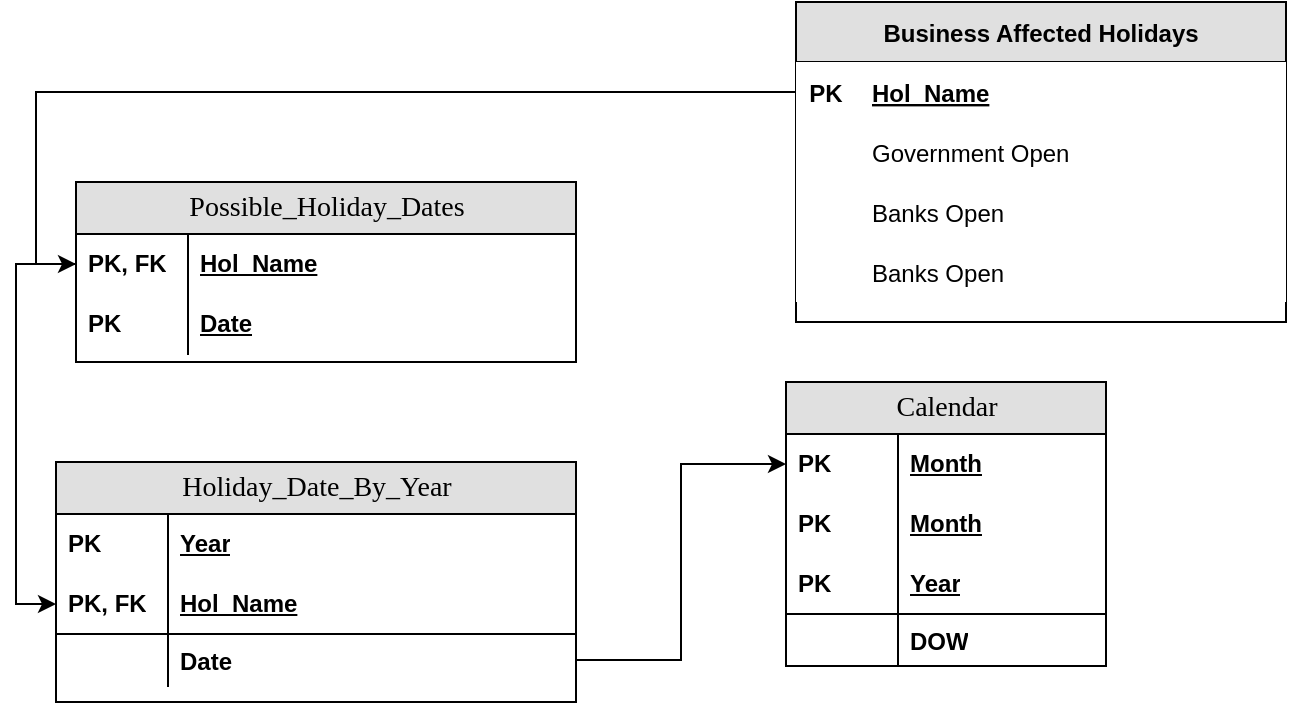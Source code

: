 <mxfile version="20.4.0" type="device"><diagram name="Page-1" id="9f46799a-70d6-7492-0946-bef42562c5a5"><mxGraphModel dx="1718" dy="935" grid="1" gridSize="10" guides="1" tooltips="1" connect="1" arrows="1" fold="1" page="1" pageScale="1" pageWidth="1100" pageHeight="850" background="none" math="0" shadow="0"><root><mxCell id="0"/><mxCell id="1" parent="0"/><mxCell id="Af9N-qIpV_MmO0t7fMA--14" value="Business Affected Holidays" style="shape=table;startSize=30;container=1;collapsible=1;childLayout=tableLayout;fixedRows=1;rowLines=0;fontStyle=1;align=center;resizeLast=1;fillColor=#E0E0E0;" vertex="1" parent="1"><mxGeometry x="495" y="20" width="245" height="160" as="geometry"/></mxCell><mxCell id="Af9N-qIpV_MmO0t7fMA--15" value="" style="shape=tableRow;horizontal=0;startSize=0;swimlaneHead=0;swimlaneBody=0;collapsible=0;dropTarget=0;points=[[0,0.5],[1,0.5]];portConstraint=eastwest;top=0;left=0;right=0;bottom=1;fillColor=#FFFFFF;" vertex="1" parent="Af9N-qIpV_MmO0t7fMA--14"><mxGeometry y="30" width="245" height="30" as="geometry"/></mxCell><mxCell id="Af9N-qIpV_MmO0t7fMA--16" value="PK" style="shape=partialRectangle;connectable=0;top=0;left=0;bottom=0;right=0;fontStyle=1;overflow=hidden;fillColor=#FFFFFF;" vertex="1" parent="Af9N-qIpV_MmO0t7fMA--15"><mxGeometry width="30" height="30" as="geometry"><mxRectangle width="30" height="30" as="alternateBounds"/></mxGeometry></mxCell><mxCell id="Af9N-qIpV_MmO0t7fMA--17" value="Hol_Name" style="shape=partialRectangle;connectable=0;top=0;left=0;bottom=0;right=0;align=left;spacingLeft=6;fontStyle=5;overflow=hidden;fillColor=#FFFFFF;" vertex="1" parent="Af9N-qIpV_MmO0t7fMA--15"><mxGeometry x="30" width="215" height="30" as="geometry"><mxRectangle width="215" height="30" as="alternateBounds"/></mxGeometry></mxCell><mxCell id="Af9N-qIpV_MmO0t7fMA--18" value="" style="shape=tableRow;horizontal=0;startSize=0;swimlaneHead=0;swimlaneBody=0;collapsible=0;dropTarget=0;points=[[0,0.5],[1,0.5]];portConstraint=eastwest;top=0;left=0;right=0;bottom=0;fillColor=#FFFFFF;" vertex="1" parent="Af9N-qIpV_MmO0t7fMA--14"><mxGeometry y="60" width="245" height="30" as="geometry"/></mxCell><mxCell id="Af9N-qIpV_MmO0t7fMA--19" value="" style="shape=partialRectangle;connectable=0;top=0;left=0;bottom=0;right=0;editable=1;overflow=hidden;fillColor=#FFFFFF;" vertex="1" parent="Af9N-qIpV_MmO0t7fMA--18"><mxGeometry width="30" height="30" as="geometry"><mxRectangle width="30" height="30" as="alternateBounds"/></mxGeometry></mxCell><mxCell id="Af9N-qIpV_MmO0t7fMA--20" value="Government Open" style="shape=partialRectangle;connectable=0;top=0;left=0;bottom=0;right=0;align=left;spacingLeft=6;overflow=hidden;fillColor=#FFFFFF;" vertex="1" parent="Af9N-qIpV_MmO0t7fMA--18"><mxGeometry x="30" width="215" height="30" as="geometry"><mxRectangle width="215" height="30" as="alternateBounds"/></mxGeometry></mxCell><mxCell id="Af9N-qIpV_MmO0t7fMA--21" value="" style="shape=tableRow;horizontal=0;startSize=0;swimlaneHead=0;swimlaneBody=0;collapsible=0;dropTarget=0;points=[[0,0.5],[1,0.5]];portConstraint=eastwest;top=0;left=0;right=0;bottom=0;fillColor=#FFFFFF;" vertex="1" parent="Af9N-qIpV_MmO0t7fMA--14"><mxGeometry y="90" width="245" height="30" as="geometry"/></mxCell><mxCell id="Af9N-qIpV_MmO0t7fMA--22" value="" style="shape=partialRectangle;connectable=0;top=0;left=0;bottom=0;right=0;editable=1;overflow=hidden;fillColor=#FFFFFF;" vertex="1" parent="Af9N-qIpV_MmO0t7fMA--21"><mxGeometry width="30" height="30" as="geometry"><mxRectangle width="30" height="30" as="alternateBounds"/></mxGeometry></mxCell><mxCell id="Af9N-qIpV_MmO0t7fMA--23" value="Banks Open" style="shape=partialRectangle;connectable=0;top=0;left=0;bottom=0;right=0;align=left;spacingLeft=6;overflow=hidden;fillColor=#FFFFFF;" vertex="1" parent="Af9N-qIpV_MmO0t7fMA--21"><mxGeometry x="30" width="215" height="30" as="geometry"><mxRectangle width="215" height="30" as="alternateBounds"/></mxGeometry></mxCell><mxCell id="Af9N-qIpV_MmO0t7fMA--24" value="" style="shape=tableRow;horizontal=0;startSize=0;swimlaneHead=0;swimlaneBody=0;collapsible=0;dropTarget=0;points=[[0,0.5],[1,0.5]];portConstraint=eastwest;top=0;left=0;right=0;bottom=0;fillColor=#FFFFFF;" vertex="1" parent="Af9N-qIpV_MmO0t7fMA--14"><mxGeometry y="120" width="245" height="30" as="geometry"/></mxCell><mxCell id="Af9N-qIpV_MmO0t7fMA--25" value="" style="shape=partialRectangle;connectable=0;top=0;left=0;bottom=0;right=0;editable=1;overflow=hidden;fillColor=#FFFFFF;" vertex="1" parent="Af9N-qIpV_MmO0t7fMA--24"><mxGeometry width="30" height="30" as="geometry"><mxRectangle width="30" height="30" as="alternateBounds"/></mxGeometry></mxCell><mxCell id="Af9N-qIpV_MmO0t7fMA--26" value="Banks Open" style="shape=partialRectangle;connectable=0;top=0;left=0;bottom=0;right=0;align=left;spacingLeft=6;overflow=hidden;fillColor=#FFFFFF;" vertex="1" parent="Af9N-qIpV_MmO0t7fMA--24"><mxGeometry x="30" width="215" height="30" as="geometry"><mxRectangle width="215" height="30" as="alternateBounds"/></mxGeometry></mxCell><mxCell id="Af9N-qIpV_MmO0t7fMA--199" value="Calendar" style="swimlane;html=1;fontStyle=0;childLayout=stackLayout;horizontal=1;startSize=26;fillColor=#e0e0e0;horizontalStack=0;resizeParent=1;resizeLast=0;collapsible=1;marginBottom=0;swimlaneFillColor=#ffffff;align=center;rounded=0;shadow=0;comic=0;labelBackgroundColor=none;strokeWidth=1;fontFamily=Verdana;fontSize=14" vertex="1" parent="1"><mxGeometry x="490" y="210" width="160" height="142" as="geometry"/></mxCell><mxCell id="Af9N-qIpV_MmO0t7fMA--200" value="Month" style="shape=partialRectangle;top=0;left=0;right=0;bottom=0;html=1;align=left;verticalAlign=middle;fillColor=none;spacingLeft=60;spacingRight=4;whiteSpace=wrap;overflow=hidden;rotatable=0;points=[[0,0.5],[1,0.5]];portConstraint=eastwest;dropTarget=0;fontStyle=5;" vertex="1" parent="Af9N-qIpV_MmO0t7fMA--199"><mxGeometry y="26" width="160" height="30" as="geometry"/></mxCell><mxCell id="Af9N-qIpV_MmO0t7fMA--201" value="PK" style="shape=partialRectangle;fontStyle=1;top=0;left=0;bottom=0;html=1;fillColor=none;align=left;verticalAlign=middle;spacingLeft=4;spacingRight=4;whiteSpace=wrap;overflow=hidden;rotatable=0;points=[];portConstraint=eastwest;part=1;" vertex="1" connectable="0" parent="Af9N-qIpV_MmO0t7fMA--200"><mxGeometry width="56" height="30" as="geometry"/></mxCell><mxCell id="Af9N-qIpV_MmO0t7fMA--208" value="Month" style="shape=partialRectangle;top=0;left=0;right=0;bottom=0;html=1;align=left;verticalAlign=middle;fillColor=none;spacingLeft=60;spacingRight=4;whiteSpace=wrap;overflow=hidden;rotatable=0;points=[[0,0.5],[1,0.5]];portConstraint=eastwest;dropTarget=0;fontStyle=5;" vertex="1" parent="Af9N-qIpV_MmO0t7fMA--199"><mxGeometry y="56" width="160" height="30" as="geometry"/></mxCell><mxCell id="Af9N-qIpV_MmO0t7fMA--209" value="PK" style="shape=partialRectangle;fontStyle=1;top=0;left=0;bottom=0;html=1;fillColor=none;align=left;verticalAlign=middle;spacingLeft=4;spacingRight=4;whiteSpace=wrap;overflow=hidden;rotatable=0;points=[];portConstraint=eastwest;part=1;" vertex="1" connectable="0" parent="Af9N-qIpV_MmO0t7fMA--208"><mxGeometry width="56" height="30" as="geometry"/></mxCell><mxCell id="Af9N-qIpV_MmO0t7fMA--202" value="Year" style="shape=partialRectangle;top=0;left=0;right=0;bottom=1;html=1;align=left;verticalAlign=middle;fillColor=none;spacingLeft=60;spacingRight=4;whiteSpace=wrap;overflow=hidden;rotatable=0;points=[[0,0.5],[1,0.5]];portConstraint=eastwest;dropTarget=0;fontStyle=5;" vertex="1" parent="Af9N-qIpV_MmO0t7fMA--199"><mxGeometry y="86" width="160" height="30" as="geometry"/></mxCell><mxCell id="Af9N-qIpV_MmO0t7fMA--203" value="PK" style="shape=partialRectangle;fontStyle=1;top=0;left=0;bottom=0;html=1;fillColor=none;align=left;verticalAlign=middle;spacingLeft=4;spacingRight=4;whiteSpace=wrap;overflow=hidden;rotatable=0;points=[];portConstraint=eastwest;part=1;" vertex="1" connectable="0" parent="Af9N-qIpV_MmO0t7fMA--202"><mxGeometry width="56" height="30" as="geometry"/></mxCell><mxCell id="Af9N-qIpV_MmO0t7fMA--204" value="&lt;b&gt;DOW&lt;/b&gt;" style="shape=partialRectangle;top=0;left=0;right=0;bottom=0;html=1;align=left;verticalAlign=top;fillColor=none;spacingLeft=60;spacingRight=4;whiteSpace=wrap;overflow=hidden;rotatable=0;points=[[0,0.5],[1,0.5]];portConstraint=eastwest;dropTarget=0;" vertex="1" parent="Af9N-qIpV_MmO0t7fMA--199"><mxGeometry y="116" width="160" height="26" as="geometry"/></mxCell><mxCell id="Af9N-qIpV_MmO0t7fMA--205" value="" style="shape=partialRectangle;top=0;left=0;bottom=0;html=1;fillColor=none;align=left;verticalAlign=top;spacingLeft=4;spacingRight=4;whiteSpace=wrap;overflow=hidden;rotatable=0;points=[];portConstraint=eastwest;part=1;" vertex="1" connectable="0" parent="Af9N-qIpV_MmO0t7fMA--204"><mxGeometry width="56" height="26" as="geometry"/></mxCell><mxCell id="Af9N-qIpV_MmO0t7fMA--226" value="Possible_Holiday_Dates" style="swimlane;html=1;fontStyle=0;childLayout=stackLayout;horizontal=1;startSize=26;fillColor=#e0e0e0;horizontalStack=0;resizeParent=1;resizeLast=0;collapsible=1;marginBottom=0;swimlaneFillColor=#ffffff;align=center;rounded=0;shadow=0;comic=0;labelBackgroundColor=none;strokeWidth=1;fontFamily=Verdana;fontSize=14" vertex="1" parent="1"><mxGeometry x="135" y="110" width="250" height="90" as="geometry"/></mxCell><mxCell id="Af9N-qIpV_MmO0t7fMA--227" value="Hol_Name" style="shape=partialRectangle;top=0;left=0;right=0;bottom=0;html=1;align=left;verticalAlign=middle;fillColor=none;spacingLeft=60;spacingRight=4;whiteSpace=wrap;overflow=hidden;rotatable=0;points=[[0,0.5],[1,0.5]];portConstraint=eastwest;dropTarget=0;fontStyle=5;" vertex="1" parent="Af9N-qIpV_MmO0t7fMA--226"><mxGeometry y="26" width="250" height="30" as="geometry"/></mxCell><mxCell id="Af9N-qIpV_MmO0t7fMA--228" value="PK, FK" style="shape=partialRectangle;fontStyle=1;top=0;left=0;bottom=0;html=1;fillColor=none;align=left;verticalAlign=middle;spacingLeft=4;spacingRight=4;whiteSpace=wrap;overflow=hidden;rotatable=0;points=[];portConstraint=eastwest;part=1;" vertex="1" connectable="0" parent="Af9N-qIpV_MmO0t7fMA--227"><mxGeometry width="56" height="30" as="geometry"/></mxCell><mxCell id="Af9N-qIpV_MmO0t7fMA--229" value="Date" style="shape=partialRectangle;top=0;left=0;right=0;bottom=0;html=1;align=left;verticalAlign=middle;fillColor=none;spacingLeft=60;spacingRight=4;whiteSpace=wrap;overflow=hidden;rotatable=0;points=[[0,0.5],[1,0.5]];portConstraint=eastwest;dropTarget=0;fontStyle=5;" vertex="1" parent="Af9N-qIpV_MmO0t7fMA--226"><mxGeometry y="56" width="250" height="30" as="geometry"/></mxCell><mxCell id="Af9N-qIpV_MmO0t7fMA--230" value="PK" style="shape=partialRectangle;fontStyle=1;top=0;left=0;bottom=0;html=1;fillColor=none;align=left;verticalAlign=middle;spacingLeft=4;spacingRight=4;whiteSpace=wrap;overflow=hidden;rotatable=0;points=[];portConstraint=eastwest;part=1;" vertex="1" connectable="0" parent="Af9N-qIpV_MmO0t7fMA--229"><mxGeometry width="56" height="30" as="geometry"/></mxCell><mxCell id="Af9N-qIpV_MmO0t7fMA--236" value="Holiday_Date_By_Year" style="swimlane;html=1;fontStyle=0;childLayout=stackLayout;horizontal=1;startSize=26;fillColor=#e0e0e0;horizontalStack=0;resizeParent=1;resizeLast=0;collapsible=1;marginBottom=0;swimlaneFillColor=#ffffff;align=center;rounded=0;shadow=0;comic=0;labelBackgroundColor=none;strokeWidth=1;fontFamily=Verdana;fontSize=14" vertex="1" parent="1"><mxGeometry x="125" y="250" width="260" height="120" as="geometry"/></mxCell><mxCell id="Af9N-qIpV_MmO0t7fMA--237" value="Year" style="shape=partialRectangle;top=0;left=0;right=0;bottom=0;html=1;align=left;verticalAlign=middle;fillColor=none;spacingLeft=60;spacingRight=4;whiteSpace=wrap;overflow=hidden;rotatable=0;points=[[0,0.5],[1,0.5]];portConstraint=eastwest;dropTarget=0;fontStyle=5;" vertex="1" parent="Af9N-qIpV_MmO0t7fMA--236"><mxGeometry y="26" width="260" height="30" as="geometry"/></mxCell><mxCell id="Af9N-qIpV_MmO0t7fMA--238" value="PK" style="shape=partialRectangle;fontStyle=1;top=0;left=0;bottom=0;html=1;fillColor=none;align=left;verticalAlign=middle;spacingLeft=4;spacingRight=4;whiteSpace=wrap;overflow=hidden;rotatable=0;points=[];portConstraint=eastwest;part=1;" vertex="1" connectable="0" parent="Af9N-qIpV_MmO0t7fMA--237"><mxGeometry width="56" height="30" as="geometry"/></mxCell><mxCell id="Af9N-qIpV_MmO0t7fMA--241" value="Hol_Name" style="shape=partialRectangle;top=0;left=0;right=0;bottom=1;html=1;align=left;verticalAlign=middle;fillColor=none;spacingLeft=60;spacingRight=4;whiteSpace=wrap;overflow=hidden;rotatable=0;points=[[0,0.5],[1,0.5]];portConstraint=eastwest;dropTarget=0;fontStyle=5;" vertex="1" parent="Af9N-qIpV_MmO0t7fMA--236"><mxGeometry y="56" width="260" height="30" as="geometry"/></mxCell><mxCell id="Af9N-qIpV_MmO0t7fMA--242" value="PK, FK" style="shape=partialRectangle;fontStyle=1;top=0;left=0;bottom=0;html=1;fillColor=none;align=left;verticalAlign=middle;spacingLeft=4;spacingRight=4;whiteSpace=wrap;overflow=hidden;rotatable=0;points=[];portConstraint=eastwest;part=1;" vertex="1" connectable="0" parent="Af9N-qIpV_MmO0t7fMA--241"><mxGeometry width="56" height="30" as="geometry"/></mxCell><mxCell id="Af9N-qIpV_MmO0t7fMA--243" value="&lt;b&gt;Date&lt;/b&gt;" style="shape=partialRectangle;top=0;left=0;right=0;bottom=0;html=1;align=left;verticalAlign=top;fillColor=none;spacingLeft=60;spacingRight=4;whiteSpace=wrap;overflow=hidden;rotatable=0;points=[[0,0.5],[1,0.5]];portConstraint=eastwest;dropTarget=0;" vertex="1" parent="Af9N-qIpV_MmO0t7fMA--236"><mxGeometry y="86" width="260" height="26" as="geometry"/></mxCell><mxCell id="Af9N-qIpV_MmO0t7fMA--244" value="" style="shape=partialRectangle;top=0;left=0;bottom=0;html=1;fillColor=none;align=left;verticalAlign=top;spacingLeft=4;spacingRight=4;whiteSpace=wrap;overflow=hidden;rotatable=0;points=[];portConstraint=eastwest;part=1;" vertex="1" connectable="0" parent="Af9N-qIpV_MmO0t7fMA--243"><mxGeometry width="56" height="26" as="geometry"/></mxCell><mxCell id="Af9N-qIpV_MmO0t7fMA--245" style="edgeStyle=orthogonalEdgeStyle;rounded=0;orthogonalLoop=1;jettySize=auto;html=1;entryX=0;entryY=0.5;entryDx=0;entryDy=0;" edge="1" parent="1" source="Af9N-qIpV_MmO0t7fMA--15" target="Af9N-qIpV_MmO0t7fMA--227"><mxGeometry relative="1" as="geometry"/></mxCell><mxCell id="Af9N-qIpV_MmO0t7fMA--247" style="edgeStyle=orthogonalEdgeStyle;rounded=0;orthogonalLoop=1;jettySize=auto;html=1;entryX=0;entryY=0.5;entryDx=0;entryDy=0;" edge="1" parent="1" source="Af9N-qIpV_MmO0t7fMA--227" target="Af9N-qIpV_MmO0t7fMA--241"><mxGeometry relative="1" as="geometry"/></mxCell><mxCell id="Af9N-qIpV_MmO0t7fMA--248" style="edgeStyle=orthogonalEdgeStyle;rounded=0;orthogonalLoop=1;jettySize=auto;html=1;" edge="1" parent="1" source="Af9N-qIpV_MmO0t7fMA--243" target="Af9N-qIpV_MmO0t7fMA--200"><mxGeometry relative="1" as="geometry"/></mxCell></root></mxGraphModel></diagram></mxfile>